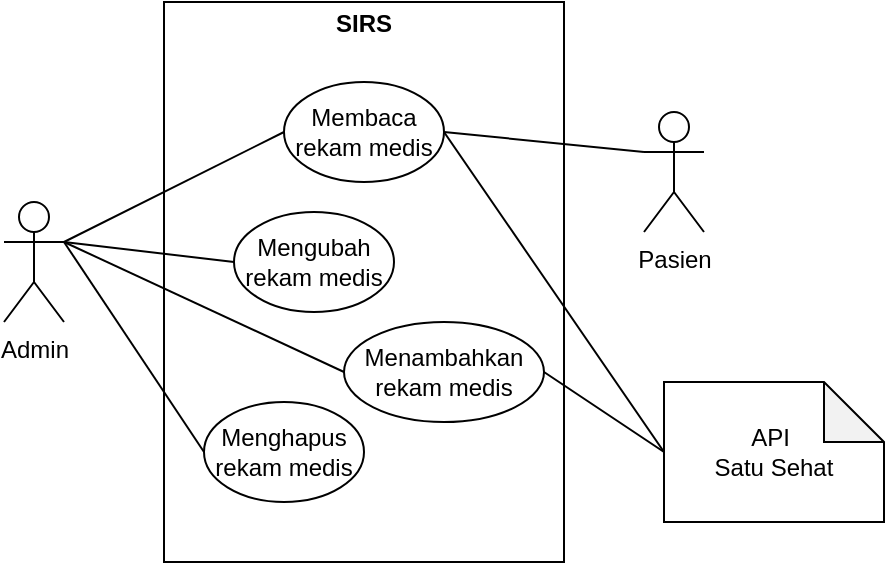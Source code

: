 <mxfile version="24.8.0">
  <diagram name="Page-1" id="DB1B_9m2Tc7GYHR7Foe2">
    <mxGraphModel dx="872" dy="469" grid="1" gridSize="10" guides="1" tooltips="1" connect="1" arrows="1" fold="1" page="1" pageScale="1" pageWidth="850" pageHeight="1100" math="0" shadow="0">
      <root>
        <mxCell id="0" />
        <mxCell id="1" parent="0" />
        <mxCell id="EgzDopVg-QCZZAr-Y0ba-1" value="&lt;p style=&quot;margin:0px;margin-top:4px;text-align:center;&quot;&gt;&lt;b&gt;SIRS&lt;/b&gt;&lt;/p&gt;" style="verticalAlign=top;align=left;overflow=fill;html=1;whiteSpace=wrap;" vertex="1" parent="1">
          <mxGeometry x="310" y="120" width="200" height="280" as="geometry" />
        </mxCell>
        <mxCell id="EgzDopVg-QCZZAr-Y0ba-2" value="Admin" style="shape=umlActor;verticalLabelPosition=bottom;verticalAlign=top;html=1;outlineConnect=0;" vertex="1" parent="1">
          <mxGeometry x="230" y="220" width="30" height="60" as="geometry" />
        </mxCell>
        <mxCell id="EgzDopVg-QCZZAr-Y0ba-3" value="Pasien" style="shape=umlActor;verticalLabelPosition=bottom;verticalAlign=top;html=1;outlineConnect=0;" vertex="1" parent="1">
          <mxGeometry x="550" y="175" width="30" height="60" as="geometry" />
        </mxCell>
        <mxCell id="EgzDopVg-QCZZAr-Y0ba-4" value="Membaca rekam medis" style="ellipse;whiteSpace=wrap;html=1;" vertex="1" parent="1">
          <mxGeometry x="370" y="160" width="80" height="50" as="geometry" />
        </mxCell>
        <mxCell id="EgzDopVg-QCZZAr-Y0ba-5" value="Mengubah rekam medis" style="ellipse;whiteSpace=wrap;html=1;" vertex="1" parent="1">
          <mxGeometry x="345" y="225" width="80" height="50" as="geometry" />
        </mxCell>
        <mxCell id="EgzDopVg-QCZZAr-Y0ba-6" value="Menghapus rekam medis" style="ellipse;whiteSpace=wrap;html=1;" vertex="1" parent="1">
          <mxGeometry x="330" y="320" width="80" height="50" as="geometry" />
        </mxCell>
        <mxCell id="EgzDopVg-QCZZAr-Y0ba-7" value="Menambahkan rekam medis" style="ellipse;whiteSpace=wrap;html=1;" vertex="1" parent="1">
          <mxGeometry x="400" y="280" width="100" height="50" as="geometry" />
        </mxCell>
        <mxCell id="EgzDopVg-QCZZAr-Y0ba-9" value="" style="endArrow=none;html=1;rounded=0;entryX=0;entryY=0.5;entryDx=0;entryDy=0;" edge="1" parent="1" target="EgzDopVg-QCZZAr-Y0ba-4">
          <mxGeometry width="50" height="50" relative="1" as="geometry">
            <mxPoint x="260" y="240" as="sourcePoint" />
            <mxPoint x="310" y="190" as="targetPoint" />
          </mxGeometry>
        </mxCell>
        <mxCell id="EgzDopVg-QCZZAr-Y0ba-10" value="" style="endArrow=none;html=1;rounded=0;entryX=0;entryY=0.333;entryDx=0;entryDy=0;entryPerimeter=0;exitX=1;exitY=0.5;exitDx=0;exitDy=0;" edge="1" parent="1" source="EgzDopVg-QCZZAr-Y0ba-4" target="EgzDopVg-QCZZAr-Y0ba-3">
          <mxGeometry width="50" height="50" relative="1" as="geometry">
            <mxPoint x="450" y="195" as="sourcePoint" />
            <mxPoint x="560" y="150" as="targetPoint" />
          </mxGeometry>
        </mxCell>
        <mxCell id="EgzDopVg-QCZZAr-Y0ba-12" value="" style="endArrow=none;html=1;rounded=0;entryX=0;entryY=0.5;entryDx=0;entryDy=0;" edge="1" parent="1" target="EgzDopVg-QCZZAr-Y0ba-5">
          <mxGeometry width="50" height="50" relative="1" as="geometry">
            <mxPoint x="260" y="240" as="sourcePoint" />
            <mxPoint x="450" y="300" as="targetPoint" />
          </mxGeometry>
        </mxCell>
        <mxCell id="EgzDopVg-QCZZAr-Y0ba-13" value="" style="endArrow=none;html=1;rounded=0;entryX=0;entryY=0.5;entryDx=0;entryDy=0;" edge="1" parent="1" target="EgzDopVg-QCZZAr-Y0ba-7">
          <mxGeometry width="50" height="50" relative="1" as="geometry">
            <mxPoint x="260" y="240" as="sourcePoint" />
            <mxPoint x="450" y="300" as="targetPoint" />
          </mxGeometry>
        </mxCell>
        <mxCell id="EgzDopVg-QCZZAr-Y0ba-14" value="" style="endArrow=none;html=1;rounded=0;exitX=1;exitY=0.333;exitDx=0;exitDy=0;exitPerimeter=0;entryX=0;entryY=0.5;entryDx=0;entryDy=0;" edge="1" parent="1" source="EgzDopVg-QCZZAr-Y0ba-2" target="EgzDopVg-QCZZAr-Y0ba-6">
          <mxGeometry width="50" height="50" relative="1" as="geometry">
            <mxPoint x="400" y="350" as="sourcePoint" />
            <mxPoint x="450" y="300" as="targetPoint" />
          </mxGeometry>
        </mxCell>
        <mxCell id="EgzDopVg-QCZZAr-Y0ba-15" value="API&amp;nbsp;&lt;div&gt;Satu Sehat&lt;/div&gt;" style="shape=note;whiteSpace=wrap;html=1;backgroundOutline=1;darkOpacity=0.05;" vertex="1" parent="1">
          <mxGeometry x="560" y="310" width="110" height="70" as="geometry" />
        </mxCell>
        <mxCell id="EgzDopVg-QCZZAr-Y0ba-16" value="" style="endArrow=none;html=1;rounded=0;exitX=1;exitY=0.5;exitDx=0;exitDy=0;entryX=0;entryY=0.5;entryDx=0;entryDy=0;entryPerimeter=0;" edge="1" parent="1" source="EgzDopVg-QCZZAr-Y0ba-4" target="EgzDopVg-QCZZAr-Y0ba-15">
          <mxGeometry width="50" height="50" relative="1" as="geometry">
            <mxPoint x="400" y="350" as="sourcePoint" />
            <mxPoint x="450" y="300" as="targetPoint" />
          </mxGeometry>
        </mxCell>
        <mxCell id="EgzDopVg-QCZZAr-Y0ba-17" value="" style="endArrow=none;html=1;rounded=0;entryX=1;entryY=0.5;entryDx=0;entryDy=0;exitX=0;exitY=0.5;exitDx=0;exitDy=0;exitPerimeter=0;" edge="1" parent="1" source="EgzDopVg-QCZZAr-Y0ba-15" target="EgzDopVg-QCZZAr-Y0ba-7">
          <mxGeometry width="50" height="50" relative="1" as="geometry">
            <mxPoint x="400" y="350" as="sourcePoint" />
            <mxPoint x="450" y="300" as="targetPoint" />
          </mxGeometry>
        </mxCell>
      </root>
    </mxGraphModel>
  </diagram>
</mxfile>
